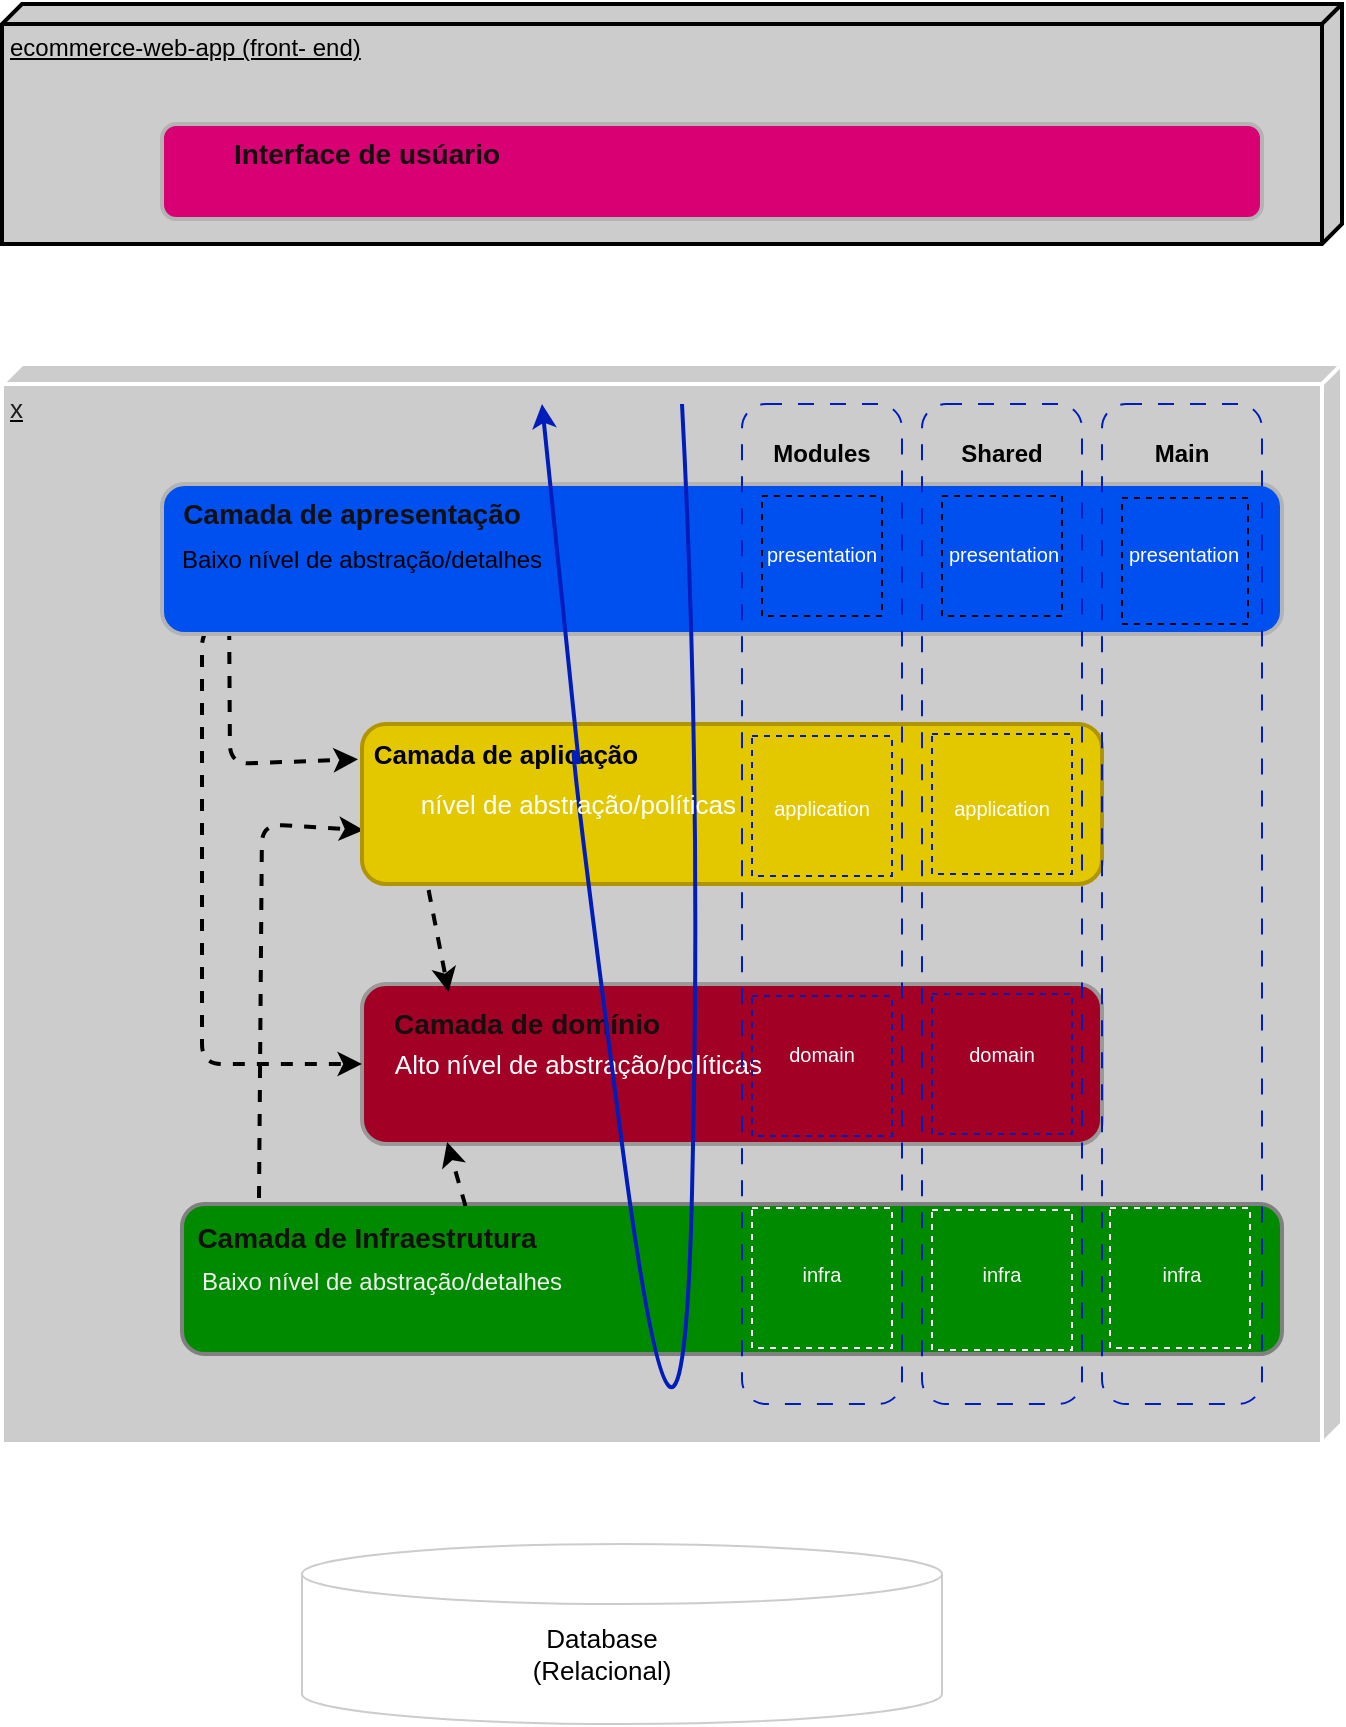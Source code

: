 <mxfile>
    <diagram id="I0e3CnHEker1yPUxd-W-" name="Arquitetura em Camadas">
        <mxGraphModel dx="1040" dy="792" grid="1" gridSize="10" guides="0" tooltips="1" connect="0" arrows="0" fold="1" page="1" pageScale="1" pageWidth="850" pageHeight="1100" math="0" shadow="0">
            <root>
                <mxCell id="0"/>
                <mxCell id="1" parent="0"/>
                <mxCell id="2" value="&lt;font style=&quot;font-size: 13px;&quot; color=&quot;#1d1b1b&quot;&gt;x&lt;/font&gt;" style="verticalAlign=top;align=left;spacingTop=8;spacingLeft=2;spacingRight=12;shape=cube;size=10;direction=south;fontStyle=4;html=1;strokeWidth=2;fillColor=#CCCCCC;strokeColor=#FFFFFF;rounded=1;" parent="1" vertex="1">
                    <mxGeometry x="100" y="220" width="670" height="540" as="geometry"/>
                </mxCell>
                <mxCell id="3" value="&lt;font color=&quot;#000000&quot;&gt;ecommerce-web-app (front- end)&lt;/font&gt;" style="verticalAlign=top;align=left;spacingTop=8;spacingLeft=2;spacingRight=12;shape=cube;size=10;direction=south;fontStyle=4;html=1;strokeWidth=2;fillColor=#CCCCCC;rounded=1;" parent="1" vertex="1">
                    <mxGeometry x="100" y="40" width="670" height="120" as="geometry"/>
                </mxCell>
                <mxCell id="9" value="" style="rounded=1;whiteSpace=wrap;html=1;strokeWidth=2;fillColor=#a20025;fontColor=#ffffff;strokeColor=#999999;points=[[0,0,0,0,0],[0,0.25,0,0,0],[0,0.5,0,0,0],[0,0.75,0,0,0],[0,1,0,0,0],[0.07,0,0,0,0],[0.25,1,0,0,0],[0.5,0,0,0,0],[0.5,1,0,0,0],[0.75,0,0,0,0],[0.75,1,0,0,0],[1,0,0,0,0],[1,0.25,0,0,0],[1,0.5,0,0,0],[1,0.75,0,0,0],[1,1,0,0,0]];" parent="1" vertex="1">
                    <mxGeometry x="280" y="530" width="370" height="80" as="geometry"/>
                </mxCell>
                <mxCell id="10" value="&lt;font color=&quot;#141010&quot; style=&quot;font-size: 14px;&quot;&gt;&lt;b&gt;Camada de domínio&lt;/b&gt;&lt;/font&gt;" style="text;html=1;align=center;verticalAlign=middle;whiteSpace=wrap;rounded=1;strokeWidth=6;perimeterSpacing=1;" parent="1" vertex="1">
                    <mxGeometry x="285" y="535" width="155" height="30" as="geometry"/>
                </mxCell>
                <mxCell id="55" style="edgeStyle=none;html=1;exitX=0.06;exitY=0.96;exitDx=0;exitDy=0;exitPerimeter=0;dashed=1;strokeWidth=2;strokeColor=#000000;" parent="1" source="12" target="52" edge="1">
                    <mxGeometry relative="1" as="geometry">
                        <Array as="points">
                            <mxPoint x="214" y="420"/>
                        </Array>
                    </mxGeometry>
                </mxCell>
                <mxCell id="56" style="edgeStyle=none;html=1;exitX=0.06;exitY=0.96;exitDx=0;exitDy=0;exitPerimeter=0;dashed=1;strokeColor=#000000;strokeWidth=2;" parent="1" source="12" target="9" edge="1">
                    <mxGeometry relative="1" as="geometry">
                        <Array as="points">
                            <mxPoint x="200" y="352"/>
                            <mxPoint x="200" y="570"/>
                        </Array>
                    </mxGeometry>
                </mxCell>
                <mxCell id="12" value="" style="rounded=1;whiteSpace=wrap;html=1;strokeWidth=2;fillColor=#0050ef;fontColor=#ffffff;strokeColor=#B3B3B3;points=[[0,0,0,0,0],[0,0.25,0,0,0],[0,0.51,0,0,0],[0,0.75,0,0,0],[0,1,0,0,0],[0.06,0.96,0,0,0],[0.25,0,0,0,0],[0.5,0,0,0,0],[0.5,1,0,0,0],[0.75,0,0,0,0],[0.75,1,0,0,0],[1,0,0,0,0],[1,0.25,0,0,0],[1,0.51,0,0,0],[1,0.75,0,0,0],[1,1,0,0,0]];" parent="1" vertex="1">
                    <mxGeometry x="180" y="280" width="560" height="75" as="geometry"/>
                </mxCell>
                <mxCell id="13" value="&lt;font color=&quot;#141010&quot; style=&quot;font-size: 14px;&quot;&gt;&lt;b&gt;Camada de apresentação&lt;/b&gt;&lt;/font&gt;" style="text;html=1;align=center;verticalAlign=middle;whiteSpace=wrap;rounded=1;strokeWidth=6;perimeterSpacing=1;" parent="1" vertex="1">
                    <mxGeometry x="180" y="280" width="190" height="30" as="geometry"/>
                </mxCell>
                <mxCell id="61" style="edgeStyle=none;html=1;exitX=0.07;exitY=0;exitDx=0;exitDy=-3;exitPerimeter=0;entryX=0.002;entryY=0.663;entryDx=0;entryDy=0;entryPerimeter=0;dashed=1;strokeColor=#000000;strokeWidth=2;" parent="1" source="15" target="51" edge="1">
                    <mxGeometry relative="1" as="geometry">
                        <Array as="points">
                            <mxPoint x="230" y="450"/>
                        </Array>
                    </mxGeometry>
                </mxCell>
                <mxCell id="15" value="" style="rounded=1;whiteSpace=wrap;html=1;strokeWidth=2;fillColor=#008a00;fontColor=#ffffff;strokeColor=#808080;points=[[0,0,0,0,0],[0,0.25,0,0,0],[0,0.51,0,0,0],[0,0.75,0,0,0],[0,1,0,0,0],[0.07,0,0,0,-3],[0.16,0,0,0,-6],[0.25,1,0,0,0],[0.5,1,0,0,0],[0.75,0,0,0,0],[0.75,1,0,0,0],[1,0,0,0,0],[1,0.25,0,0,0],[1,0.51,0,0,0],[1,0.75,0,0,0],[1,1,0,0,0]];" parent="1" vertex="1">
                    <mxGeometry x="190" y="640" width="550" height="75" as="geometry"/>
                </mxCell>
                <mxCell id="62" style="edgeStyle=none;html=1;exitX=0.75;exitY=0;exitDx=0;exitDy=0;entryX=0.115;entryY=0.988;entryDx=0;entryDy=0;entryPerimeter=0;dashed=1;strokeColor=#000000;strokeWidth=2;" parent="1" source="17" target="9" edge="1">
                    <mxGeometry relative="1" as="geometry"/>
                </mxCell>
                <mxCell id="17" value="&lt;font color=&quot;#141010&quot; style=&quot;font-size: 14px;&quot;&gt;&lt;b&gt;Camada de Infraestrutura&lt;/b&gt;&lt;/font&gt;" style="text;html=1;align=center;verticalAlign=middle;whiteSpace=wrap;rounded=1;strokeWidth=6;perimeterSpacing=1;" parent="1" vertex="1">
                    <mxGeometry x="185" y="642" width="195" height="30" as="geometry"/>
                </mxCell>
                <mxCell id="20" value="" style="rounded=1;whiteSpace=wrap;html=1;strokeWidth=2;fillColor=#d80073;fontColor=#ffffff;strokeColor=#B3B3B3;" parent="1" vertex="1">
                    <mxGeometry x="180" y="100" width="550" height="47.5" as="geometry"/>
                </mxCell>
                <mxCell id="21" value="&lt;font color=&quot;#141010&quot; style=&quot;font-size: 14px;&quot;&gt;&lt;b&gt;Interface de usúario&lt;/b&gt;&lt;/font&gt;" style="text;html=1;align=center;verticalAlign=middle;whiteSpace=wrap;rounded=1;strokeWidth=6;perimeterSpacing=1;" parent="1" vertex="1">
                    <mxGeometry x="175" y="100" width="215" height="30" as="geometry"/>
                </mxCell>
                <mxCell id="43" value="" style="shape=cylinder3;whiteSpace=wrap;html=1;boundedLbl=1;backgroundOutline=1;size=15;strokeColor=#CCCCCC;fontSize=13;fontColor=#FFFFFF;fillColor=#FFFFFF;rounded=1;" parent="1" vertex="1">
                    <mxGeometry x="250" y="810" width="320" height="90" as="geometry"/>
                </mxCell>
                <mxCell id="45" value="&lt;font color=&quot;#000000&quot;&gt;Database (Relacional)&lt;/font&gt;" style="text;html=1;strokeColor=none;fillColor=none;align=center;verticalAlign=middle;whiteSpace=wrap;rounded=1;fontSize=13;fontColor=#FFFFFF;arcSize=26;" parent="1" vertex="1">
                    <mxGeometry x="370" y="850" width="60" height="30" as="geometry"/>
                </mxCell>
                <mxCell id="60" style="edgeStyle=none;html=1;exitX=0.09;exitY=1;exitDx=0;exitDy=3;exitPerimeter=0;entryX=0.25;entryY=0;entryDx=0;entryDy=0;dashed=1;strokeColor=#000000;strokeWidth=2;" parent="1" source="51" target="10" edge="1">
                    <mxGeometry relative="1" as="geometry"/>
                </mxCell>
                <mxCell id="51" value="" style="rounded=1;whiteSpace=wrap;html=1;strokeWidth=2;fillColor=#e3c800;fontColor=#000000;strokeColor=#B09500;points=[[0,0,0,0,0],[0,0.25,0,0,0],[0,0.5,0,0,0],[0,0.75,0,0,0],[0,1,0,0,0],[0.09,1,0,0,3],[0.25,0,0,0,0],[0.5,0,0,0,0],[0.5,1,0,0,0],[0.75,0,0,0,0],[0.75,1,0,0,0],[1,0,0,0,0],[1,0.25,0,0,0],[1,0.5,0,0,0],[1,0.75,0,0,0],[1,1,0,0,0]];" parent="1" vertex="1">
                    <mxGeometry x="280" y="400" width="370" height="80" as="geometry"/>
                </mxCell>
                <mxCell id="52" value="&lt;b&gt;Camada de aplicação&lt;/b&gt;" style="text;html=1;strokeColor=none;fillColor=none;align=center;verticalAlign=middle;whiteSpace=wrap;rounded=1;fontSize=13;fontColor=#000000;" parent="1" vertex="1">
                    <mxGeometry x="278" y="400" width="147.5" height="30" as="geometry"/>
                </mxCell>
                <mxCell id="53" value="&lt;font color=&quot;#ffffff&quot;&gt;Alto nível de abstração/políticas&amp;nbsp;&lt;/font&gt;" style="text;html=1;strokeColor=none;fillColor=none;align=center;verticalAlign=middle;whiteSpace=wrap;rounded=1;fontSize=13;fontColor=#000000;" parent="1" vertex="1">
                    <mxGeometry x="290" y="555" width="200" height="30" as="geometry"/>
                </mxCell>
                <mxCell id="54" value="&lt;span style=&quot;color: rgb(240, 240, 240); font-size: 12px;&quot;&gt;Baixo nível de abstração/detalhes&lt;/span&gt;" style="text;html=1;strokeColor=none;fillColor=none;align=center;verticalAlign=middle;whiteSpace=wrap;rounded=1;fontSize=13;fontColor=#000000;" parent="1" vertex="1">
                    <mxGeometry x="190" y="662.5" width="200" height="30" as="geometry"/>
                </mxCell>
                <mxCell id="63" value="" style="curved=1;endArrow=classic;html=1;strokeColor=#001DBC;strokeWidth=2;fillColor=#0050ef;startArrow=none;" parent="1" edge="1">
                    <mxGeometry width="50" height="50" relative="1" as="geometry">
                        <mxPoint x="388.462" y="420" as="sourcePoint"/>
                        <mxPoint x="370" y="240" as="targetPoint"/>
                        <Array as="points"/>
                    </mxGeometry>
                </mxCell>
                <mxCell id="64" value="Baixo nível de abstração/detalhes" style="text;html=1;strokeColor=none;fillColor=none;align=center;verticalAlign=middle;whiteSpace=wrap;rounded=1;" parent="1" vertex="1">
                    <mxGeometry x="175" y="302.5" width="210" height="30" as="geometry"/>
                </mxCell>
                <mxCell id="68" value="" style="curved=1;endArrow=none;html=1;strokeColor=#001DBC;strokeWidth=2;fillColor=#0050ef;" parent="1" edge="1">
                    <mxGeometry width="50" height="50" relative="1" as="geometry">
                        <mxPoint x="440" y="240" as="sourcePoint"/>
                        <mxPoint x="387.273" y="420" as="targetPoint"/>
                        <Array as="points">
                            <mxPoint x="450" y="430"/>
                            <mxPoint x="440" y="840"/>
                            <mxPoint x="380" y="380"/>
                        </Array>
                    </mxGeometry>
                </mxCell>
                <mxCell id="69" value="&lt;font color=&quot;#ffffff&quot;&gt;nível de abstração/políticas&amp;nbsp;&lt;/font&gt;" style="text;html=1;strokeColor=none;fillColor=none;align=center;verticalAlign=middle;whiteSpace=wrap;rounded=1;fontSize=13;fontColor=#000000;" parent="1" vertex="1">
                    <mxGeometry x="290" y="425" width="200" height="30" as="geometry"/>
                </mxCell>
                <mxCell id="Lp0jMzSGGM_V06mwGyb9-71" value="" style="rounded=1;whiteSpace=wrap;html=1;sketch=1;hachureGap=4;jiggle=2;curveFitting=1;fontFamily=Architects Daughter;fontSource=https%3A%2F%2Ffonts.googleapis.com%2Fcss%3Ffamily%3DArchitects%2BDaughter;fontSize=20;fillColor=none;strokeColor=none;" parent="1" vertex="1">
                    <mxGeometry x="470" y="245" width="120" height="490" as="geometry"/>
                </mxCell>
                <mxCell id="Lp0jMzSGGM_V06mwGyb9-72" value="" style="rounded=1;whiteSpace=wrap;html=1;sketch=1;hachureGap=4;jiggle=2;curveFitting=1;fontFamily=Architects Daughter;fontSource=https%3A%2F%2Ffonts.googleapis.com%2Fcss%3Ffamily%3DArchitects%2BDaughter;fontSize=20;fillColor=none;strokeColor=none;" parent="1" vertex="1">
                    <mxGeometry x="470" y="240" width="120" height="490" as="geometry"/>
                </mxCell>
                <mxCell id="Lp0jMzSGGM_V06mwGyb9-73" value="" style="rounded=0;whiteSpace=wrap;html=1;sketch=1;hachureGap=4;jiggle=2;curveFitting=1;fontFamily=Architects Daughter;fontSource=https%3A%2F%2Ffonts.googleapis.com%2Fcss%3Ffamily%3DArchitects%2BDaughter;fontSize=20;fillColor=none;strokeColor=none;fontColor=#ffffff;" parent="1" vertex="1">
                    <mxGeometry x="470" y="240" width="120" height="490" as="geometry"/>
                </mxCell>
                <mxCell id="Lp0jMzSGGM_V06mwGyb9-74" value="" style="rounded=1;whiteSpace=wrap;html=1;fillColor=none;fontColor=#ffffff;strokeColor=#001DBC;dashed=1;dashPattern=8 8;" parent="1" vertex="1">
                    <mxGeometry x="470" y="240" width="80" height="500" as="geometry"/>
                </mxCell>
                <mxCell id="Lp0jMzSGGM_V06mwGyb9-75" value="" style="rounded=1;whiteSpace=wrap;html=1;fillColor=none;fontColor=#ffffff;strokeColor=#001DBC;dashed=1;dashPattern=8 8;" parent="1" vertex="1">
                    <mxGeometry x="560" y="240" width="80" height="500" as="geometry"/>
                </mxCell>
                <mxCell id="70" value="" style="rounded=1;whiteSpace=wrap;html=1;fillColor=none;fontColor=#ffffff;strokeColor=#001DBC;dashed=1;dashPattern=8 8;" parent="1" vertex="1">
                    <mxGeometry x="650" y="240" width="80" height="500" as="geometry"/>
                </mxCell>
                <mxCell id="77" value="&lt;font color=&quot;#000000&quot;&gt;&lt;b&gt;Modules&lt;/b&gt;&lt;/font&gt;" style="text;html=1;strokeColor=none;fillColor=none;align=center;verticalAlign=middle;whiteSpace=wrap;rounded=0;labelBackgroundColor=none;fontColor=#956a6a;" parent="1" vertex="1">
                    <mxGeometry x="480" y="250" width="60" height="30" as="geometry"/>
                </mxCell>
                <mxCell id="78" value="&lt;b&gt;Shared&lt;/b&gt;" style="text;html=1;strokeColor=none;fillColor=none;align=center;verticalAlign=middle;whiteSpace=wrap;rounded=0;labelBackgroundColor=none;fontColor=#000000;" parent="1" vertex="1">
                    <mxGeometry x="570" y="250" width="60" height="30" as="geometry"/>
                </mxCell>
                <mxCell id="79" value="&lt;b&gt;Main&lt;/b&gt;" style="text;html=1;strokeColor=none;fillColor=none;align=center;verticalAlign=middle;whiteSpace=wrap;rounded=0;labelBackgroundColor=none;fontColor=#000000;" parent="1" vertex="1">
                    <mxGeometry x="660" y="250" width="60" height="30" as="geometry"/>
                </mxCell>
                <mxCell id="80" value="" style="whiteSpace=wrap;html=1;aspect=fixed;labelBackgroundColor=none;fontColor=#000000;fillColor=none;dashed=1;" parent="1" vertex="1">
                    <mxGeometry x="480" y="286" width="60" height="60" as="geometry"/>
                </mxCell>
                <mxCell id="81" value="" style="whiteSpace=wrap;html=1;aspect=fixed;labelBackgroundColor=none;fontColor=#000000;fillColor=none;dashed=1;" parent="1" vertex="1">
                    <mxGeometry x="570" y="286" width="60" height="60" as="geometry"/>
                </mxCell>
                <mxCell id="82" value="" style="whiteSpace=wrap;html=1;aspect=fixed;labelBackgroundColor=none;fontColor=#000000;dashed=1;strokeColor=default;fillColor=none;glass=0;shadow=0;strokeWidth=1;" parent="1" vertex="1">
                    <mxGeometry x="660" y="287" width="63" height="63" as="geometry"/>
                </mxCell>
                <mxCell id="83" value="&lt;p style=&quot;line-height: 70%;&quot;&gt;&lt;font style=&quot;font-size: 10px;&quot; color=&quot;#ffffff&quot;&gt;presentation&lt;/font&gt;&lt;/p&gt;" style="text;html=1;strokeColor=none;fillColor=none;align=center;verticalAlign=middle;whiteSpace=wrap;rounded=0;shadow=0;glass=0;dashed=1;labelBackgroundColor=none;sketch=0;fontColor=none;" parent="1" vertex="1">
                    <mxGeometry x="485" y="300" width="50" height="30" as="geometry"/>
                </mxCell>
                <mxCell id="84" value="&lt;p style=&quot;line-height: 70%;&quot;&gt;&lt;font style=&quot;font-size: 10px;&quot; color=&quot;#ffffff&quot;&gt;presentation&lt;/font&gt;&lt;/p&gt;" style="text;html=1;strokeColor=none;fillColor=none;align=center;verticalAlign=middle;whiteSpace=wrap;rounded=0;shadow=0;glass=0;dashed=1;labelBackgroundColor=none;sketch=0;fontColor=none;" parent="1" vertex="1">
                    <mxGeometry x="576" y="300" width="50" height="30" as="geometry"/>
                </mxCell>
                <mxCell id="85" value="&lt;p style=&quot;line-height: 70%;&quot;&gt;&lt;font style=&quot;font-size: 10px;&quot; color=&quot;#ffffff&quot;&gt;presentation&lt;/font&gt;&lt;/p&gt;" style="text;html=1;strokeColor=none;fillColor=none;align=center;verticalAlign=middle;whiteSpace=wrap;rounded=0;shadow=0;glass=0;dashed=1;labelBackgroundColor=none;sketch=0;fontColor=none;" parent="1" vertex="1">
                    <mxGeometry x="666" y="300" width="50" height="30" as="geometry"/>
                </mxCell>
                <mxCell id="86" value="" style="whiteSpace=wrap;html=1;aspect=fixed;rounded=0;shadow=0;glass=0;dashed=1;labelBackgroundColor=none;sketch=0;strokeColor=#001DBC;strokeWidth=1;fontSize=10;fontColor=#ffffff;fillColor=none;" parent="1" vertex="1">
                    <mxGeometry x="475" y="406" width="70" height="70" as="geometry"/>
                </mxCell>
                <mxCell id="87" value="" style="whiteSpace=wrap;html=1;aspect=fixed;rounded=0;shadow=0;glass=0;dashed=1;labelBackgroundColor=none;sketch=0;strokeColor=#001DBC;strokeWidth=1;fontSize=10;fontColor=#ffffff;fillColor=none;" parent="1" vertex="1">
                    <mxGeometry x="565" y="405" width="70" height="70" as="geometry"/>
                </mxCell>
                <mxCell id="89" value="" style="whiteSpace=wrap;html=1;aspect=fixed;rounded=0;shadow=0;glass=0;dashed=1;labelBackgroundColor=none;sketch=0;strokeColor=#001DBC;strokeWidth=1;fontSize=10;fontColor=#ffffff;fillColor=none;" parent="1" vertex="1">
                    <mxGeometry x="475" y="536" width="70" height="70" as="geometry"/>
                </mxCell>
                <mxCell id="90" value="" style="whiteSpace=wrap;html=1;aspect=fixed;rounded=0;shadow=0;glass=0;dashed=1;labelBackgroundColor=none;sketch=0;strokeColor=#001DBC;strokeWidth=1;fontSize=10;fontColor=#ffffff;fillColor=none;" parent="1" vertex="1">
                    <mxGeometry x="565" y="535" width="70" height="70" as="geometry"/>
                </mxCell>
                <mxCell id="91" value="domain" style="text;html=1;strokeColor=none;fillColor=none;align=center;verticalAlign=middle;whiteSpace=wrap;rounded=0;shadow=0;glass=0;dashed=1;labelBackgroundColor=none;sketch=0;strokeWidth=1;fontSize=10;fontColor=#FFFFFF;" parent="1" vertex="1">
                    <mxGeometry x="480" y="550" width="60" height="30" as="geometry"/>
                </mxCell>
                <mxCell id="92" value="domain" style="text;html=1;strokeColor=none;fillColor=none;align=center;verticalAlign=middle;whiteSpace=wrap;rounded=0;shadow=0;glass=0;dashed=1;labelBackgroundColor=none;sketch=0;strokeWidth=1;fontSize=10;fontColor=#FFFFFF;" parent="1" vertex="1">
                    <mxGeometry x="570" y="550" width="60" height="30" as="geometry"/>
                </mxCell>
                <mxCell id="93" value="application" style="text;html=1;strokeColor=none;fillColor=none;align=center;verticalAlign=middle;whiteSpace=wrap;rounded=0;shadow=0;glass=0;dashed=1;labelBackgroundColor=none;sketch=0;strokeWidth=1;fontSize=10;fontColor=#FFFFFF;" parent="1" vertex="1">
                    <mxGeometry x="480" y="427" width="60" height="30" as="geometry"/>
                </mxCell>
                <mxCell id="94" value="application" style="text;html=1;strokeColor=none;fillColor=none;align=center;verticalAlign=middle;whiteSpace=wrap;rounded=0;shadow=0;glass=0;dashed=1;labelBackgroundColor=none;sketch=0;strokeWidth=1;fontSize=10;fontColor=#FFFFFF;" parent="1" vertex="1">
                    <mxGeometry x="570" y="427" width="60" height="30" as="geometry"/>
                </mxCell>
                <mxCell id="95" value="" style="whiteSpace=wrap;html=1;aspect=fixed;rounded=0;shadow=0;glass=0;dashed=1;labelBackgroundColor=none;sketch=0;strokeColor=#FFFFFF;strokeWidth=1;fontSize=10;fontColor=#ffffff;fillColor=none;" parent="1" vertex="1">
                    <mxGeometry x="475" y="642" width="70" height="70" as="geometry"/>
                </mxCell>
                <mxCell id="96" value="" style="whiteSpace=wrap;html=1;aspect=fixed;rounded=0;shadow=0;glass=0;dashed=1;labelBackgroundColor=none;sketch=0;strokeColor=#FFFFFF;strokeWidth=1;fontSize=10;fontColor=#ffffff;fillColor=none;" parent="1" vertex="1">
                    <mxGeometry x="565" y="643" width="70" height="70" as="geometry"/>
                </mxCell>
                <mxCell id="97" value="" style="whiteSpace=wrap;html=1;aspect=fixed;rounded=0;shadow=0;glass=0;dashed=1;labelBackgroundColor=none;sketch=0;strokeColor=#FFFFFF;strokeWidth=1;fontSize=10;fontColor=#ffffff;fillColor=none;" parent="1" vertex="1">
                    <mxGeometry x="654" y="642" width="70" height="70" as="geometry"/>
                </mxCell>
                <mxCell id="98" value="infra" style="text;html=1;strokeColor=none;fillColor=none;align=center;verticalAlign=middle;whiteSpace=wrap;rounded=0;shadow=0;glass=0;dashed=1;labelBackgroundColor=none;sketch=0;strokeWidth=1;fontSize=10;fontColor=#FFFFFF;" parent="1" vertex="1">
                    <mxGeometry x="480" y="660" width="60" height="30" as="geometry"/>
                </mxCell>
                <mxCell id="99" value="infra" style="text;html=1;strokeColor=none;fillColor=none;align=center;verticalAlign=middle;whiteSpace=wrap;rounded=0;shadow=0;glass=0;dashed=1;labelBackgroundColor=none;sketch=0;strokeWidth=1;fontSize=10;fontColor=#FFFFFF;" parent="1" vertex="1">
                    <mxGeometry x="570" y="660" width="60" height="30" as="geometry"/>
                </mxCell>
                <mxCell id="101" value="infra" style="text;html=1;strokeColor=none;fillColor=none;align=center;verticalAlign=middle;whiteSpace=wrap;rounded=0;shadow=0;glass=0;dashed=1;labelBackgroundColor=none;sketch=0;strokeWidth=1;fontSize=10;fontColor=#FFFFFF;" parent="1" vertex="1">
                    <mxGeometry x="660" y="660" width="60" height="30" as="geometry"/>
                </mxCell>
            </root>
        </mxGraphModel>
    </diagram>
    <diagram name=" Arquitetura Hexagonal" id="VRx3ax_9oq_TJoyLsv_U">
        <mxGraphModel dx="1040" dy="792" grid="1" gridSize="10" guides="1" tooltips="1" connect="1" arrows="1" fold="1" page="1" pageScale="1" pageWidth="850" pageHeight="1100" math="0" shadow="0">
            <root>
                <mxCell id="8M45UyS3Eb0G1ASfp3wk-0"/>
                <mxCell id="8M45UyS3Eb0G1ASfp3wk-1" parent="8M45UyS3Eb0G1ASfp3wk-0"/>
                <mxCell id="8M45UyS3Eb0G1ASfp3wk-2" value="&lt;font style=&quot;font-size: 13px;&quot; color=&quot;#1d1b1b&quot;&gt;ecommerce-node-api (back -end)&lt;/font&gt;" style="verticalAlign=top;align=left;spacingTop=8;spacingLeft=2;spacingRight=12;shape=cube;size=10;direction=south;fontStyle=4;html=1;strokeWidth=2;fillColor=#CCCCCC;strokeColor=#FFFFFF;rounded=0;" parent="8M45UyS3Eb0G1ASfp3wk-1" vertex="1">
                    <mxGeometry x="70" y="190" width="780" height="650" as="geometry"/>
                </mxCell>
                <mxCell id="8M45UyS3Eb0G1ASfp3wk-3" value="&lt;font color=&quot;#000000&quot;&gt;ecommerce-web-app (front- end)&lt;/font&gt;" style="verticalAlign=top;align=left;spacingTop=8;spacingLeft=2;spacingRight=12;shape=cube;size=10;direction=south;fontStyle=4;html=1;strokeWidth=2;fillColor=#CCCCCC;rounded=0;" parent="8M45UyS3Eb0G1ASfp3wk-1" vertex="1">
                    <mxGeometry x="60" y="20" width="810" height="140" as="geometry"/>
                </mxCell>
                <mxCell id="8M45UyS3Eb0G1ASfp3wk-16" value="" style="shape=cylinder3;whiteSpace=wrap;html=1;boundedLbl=1;backgroundOutline=1;size=15;strokeColor=#CCCCCC;fontSize=13;fontColor=#FFFFFF;fillColor=#FFFFFF;rounded=0;" parent="8M45UyS3Eb0G1ASfp3wk-1" vertex="1">
                    <mxGeometry x="283.75" y="890" width="320" height="90" as="geometry"/>
                </mxCell>
                <mxCell id="8M45UyS3Eb0G1ASfp3wk-17" value="&lt;font color=&quot;#000000&quot;&gt;Database (Relacional)&lt;/font&gt;" style="text;html=1;strokeColor=none;fillColor=none;align=center;verticalAlign=middle;whiteSpace=wrap;rounded=0;fontSize=13;fontColor=#FFFFFF;" parent="8M45UyS3Eb0G1ASfp3wk-1" vertex="1">
                    <mxGeometry x="420" y="930" width="60" height="30" as="geometry"/>
                </mxCell>
                <mxCell id="iTr-L3_4mr9_4ZwECuBi-3" value="" style="shape=hexagon;perimeter=hexagonPerimeter2;whiteSpace=wrap;html=1;fixedSize=1;rounded=1;hachureGap=4;strokeColor=#001DBC;strokeWidth=2;fontFamily=Architects Daughter;fontSource=https%3A%2F%2Ffonts.googleapis.com%2Fcss%3Ffamily%3DArchitects%2BDaughter;fontSize=20;fillColor=#0050ef;size=110;shadow=1;fontColor=#ffffff;gradientColor=#008A00;" parent="8M45UyS3Eb0G1ASfp3wk-1" vertex="1">
                    <mxGeometry x="110" y="259" width="680" height="461" as="geometry"/>
                </mxCell>
                <mxCell id="Y5ZP2UtS8_teeKKOSprc-33" style="edgeStyle=none;rounded=1;sketch=0;hachureGap=4;jiggle=2;curveFitting=1;html=1;shadow=0;strokeColor=#000000;strokeWidth=1;fontFamily=Architects Daughter;fontSource=https%3A%2F%2Ffonts.googleapis.com%2Fcss%3Ffamily%3DArchitects%2BDaughter;fontSize=16;fontColor=#000000;startArrow=none;startFill=0;endArrow=none;endFill=0;endSize=7;" parent="8M45UyS3Eb0G1ASfp3wk-1" source="iTr-L3_4mr9_4ZwECuBi-2" target="iTr-L3_4mr9_4ZwECuBi-3" edge="1">
                    <mxGeometry relative="1" as="geometry"/>
                </mxCell>
                <mxCell id="iTr-L3_4mr9_4ZwECuBi-2" value="" style="shape=hexagon;perimeter=hexagonPerimeter2;whiteSpace=wrap;html=1;fixedSize=1;rounded=1;hachureGap=4;strokeColor=#000000;strokeWidth=2;fontFamily=Architects Daughter;fontSource=https%3A%2F%2Ffonts.googleapis.com%2Fcss%3Ffamily%3DArchitects%2BDaughter;fontSize=20;fillColor=#e3c800;size=80;fontColor=#000000;dashed=1;" parent="8M45UyS3Eb0G1ASfp3wk-1" vertex="1">
                    <mxGeometry x="188.75" y="320" width="530" height="330" as="geometry"/>
                </mxCell>
                <mxCell id="iTr-L3_4mr9_4ZwECuBi-0" value="" style="shape=hexagon;perimeter=hexagonPerimeter2;whiteSpace=wrap;html=1;fixedSize=1;rounded=1;hachureGap=4;fontFamily=Architects Daughter;fontSource=https%3A%2F%2Ffonts.googleapis.com%2Fcss%3Ffamily%3DArchitects%2BDaughter;fontSize=20;size=70;fillColor=#a20025;fontColor=#ffffff;strokeColor=#000000;strokeWidth=2;gradientColor=none;" parent="8M45UyS3Eb0G1ASfp3wk-1" vertex="1">
                    <mxGeometry x="285" y="398.13" width="350" height="191.87" as="geometry"/>
                </mxCell>
                <mxCell id="8M45UyS3Eb0G1ASfp3wk-5" value="&lt;font color=&quot;#141010&quot; style=&quot;font-size: 14px;&quot;&gt;&lt;b&gt;Camada de domínio&lt;/b&gt;&lt;/font&gt;" style="text;html=1;align=center;verticalAlign=middle;whiteSpace=wrap;rounded=0;strokeWidth=6;perimeterSpacing=1;" parent="8M45UyS3Eb0G1ASfp3wk-1" vertex="1">
                    <mxGeometry x="370" y="456.13" width="155" height="30" as="geometry"/>
                </mxCell>
                <mxCell id="8M45UyS3Eb0G1ASfp3wk-22" value="Alto nível de abstração/políticas&amp;nbsp;" style="text;html=1;strokeColor=none;fillColor=none;align=center;verticalAlign=middle;whiteSpace=wrap;rounded=0;fontSize=13;fontColor=#000000;" parent="8M45UyS3Eb0G1ASfp3wk-1" vertex="1">
                    <mxGeometry x="353.75" y="486.13" width="200" height="30" as="geometry"/>
                </mxCell>
                <mxCell id="8M45UyS3Eb0G1ASfp3wk-21" value="&lt;b&gt;Camada de aplicação&lt;/b&gt;" style="text;html=1;strokeColor=none;fillColor=none;align=center;verticalAlign=middle;whiteSpace=wrap;rounded=0;fontSize=13;fontColor=#000000;" parent="8M45UyS3Eb0G1ASfp3wk-1" vertex="1">
                    <mxGeometry x="270" y="320" width="147.5" height="30" as="geometry"/>
                </mxCell>
                <mxCell id="8M45UyS3Eb0G1ASfp3wk-27" value="Nível médio de abstração/Orquestração" style="text;html=1;strokeColor=none;fillColor=none;align=center;verticalAlign=middle;whiteSpace=wrap;rounded=0;fontSize=13;fontColor=#000000;" parent="8M45UyS3Eb0G1ASfp3wk-1" vertex="1">
                    <mxGeometry x="243.75" y="350" width="200" height="30" as="geometry"/>
                </mxCell>
                <mxCell id="8M45UyS3Eb0G1ASfp3wk-23" value="&lt;span style=&quot;font-size: 12px;&quot;&gt;Baixo nível de abstração/detalhes&lt;/span&gt;" style="text;html=1;strokeColor=none;fillColor=none;align=center;verticalAlign=middle;whiteSpace=wrap;rounded=0;fontSize=13;fontColor=#000000;" parent="8M45UyS3Eb0G1ASfp3wk-1" vertex="1">
                    <mxGeometry x="237.5" y="680" width="200" height="30" as="geometry"/>
                </mxCell>
                <mxCell id="8M45UyS3Eb0G1ASfp3wk-13" value="&lt;font color=&quot;#141010&quot; style=&quot;font-size: 14px;&quot;&gt;&lt;b&gt;Camada de Infraestrutura&lt;/b&gt;&lt;/font&gt;" style="text;html=1;align=center;verticalAlign=middle;whiteSpace=wrap;rounded=0;strokeWidth=6;perimeterSpacing=1;" parent="8M45UyS3Eb0G1ASfp3wk-1" vertex="1">
                    <mxGeometry x="240" y="660" width="195" height="30" as="geometry"/>
                </mxCell>
                <mxCell id="8M45UyS3Eb0G1ASfp3wk-9" value="&lt;font color=&quot;#141010&quot; style=&quot;font-size: 14px;&quot;&gt;&lt;b&gt;Camada de apresentação&lt;/b&gt;&lt;/font&gt;" style="text;html=1;align=center;verticalAlign=middle;whiteSpace=wrap;rounded=0;strokeWidth=6;perimeterSpacing=1;" parent="8M45UyS3Eb0G1ASfp3wk-1" vertex="1">
                    <mxGeometry x="227.5" y="259" width="190" height="30" as="geometry"/>
                </mxCell>
                <mxCell id="8M45UyS3Eb0G1ASfp3wk-25" value="&lt;font color=&quot;#000000&quot;&gt;Baixo nível de abstração/detalhes&lt;/font&gt;" style="text;html=1;strokeColor=none;fillColor=none;align=center;verticalAlign=middle;whiteSpace=wrap;rounded=0;" parent="8M45UyS3Eb0G1ASfp3wk-1" vertex="1">
                    <mxGeometry x="227.5" y="280" width="210" height="30" as="geometry"/>
                </mxCell>
                <mxCell id="Y5ZP2UtS8_teeKKOSprc-28" value="" style="endArrow=none;html=1;rounded=1;shadow=0;sketch=0;hachureGap=4;jiggle=2;curveFitting=1;strokeWidth=1;fontFamily=Architects Daughter;fontSource=https%3A%2F%2Ffonts.googleapis.com%2Fcss%3Ffamily%3DArchitects%2BDaughter;fontSize=16;endSize=7;entryX=0;entryY=0.5;entryDx=0;entryDy=0;strokeColor=#000000;exitX=0;exitY=0.5;exitDx=0;exitDy=0;" parent="8M45UyS3Eb0G1ASfp3wk-1" source="iTr-L3_4mr9_4ZwECuBi-3" target="iTr-L3_4mr9_4ZwECuBi-2" edge="1">
                    <mxGeometry width="50" height="50" relative="1" as="geometry">
                        <mxPoint x="150" y="580" as="sourcePoint"/>
                        <mxPoint x="221" y="572" as="targetPoint"/>
                        <Array as="points"/>
                    </mxGeometry>
                </mxCell>
                <mxCell id="Y5ZP2UtS8_teeKKOSprc-31" value="" style="endArrow=none;html=1;rounded=1;shadow=0;sketch=0;hachureGap=4;jiggle=2;curveFitting=1;strokeWidth=1;fontFamily=Architects Daughter;fontSource=https%3A%2F%2Ffonts.googleapis.com%2Fcss%3Ffamily%3DArchitects%2BDaughter;fontSize=16;endSize=7;exitX=1;exitY=0.5;exitDx=0;exitDy=0;entryX=1;entryY=0.5;entryDx=0;entryDy=0;strokeColor=#000000;" parent="8M45UyS3Eb0G1ASfp3wk-1" source="iTr-L3_4mr9_4ZwECuBi-2" target="iTr-L3_4mr9_4ZwECuBi-3" edge="1">
                    <mxGeometry width="50" height="50" relative="1" as="geometry">
                        <mxPoint x="480" y="490" as="sourcePoint"/>
                        <mxPoint x="530" y="440" as="targetPoint"/>
                        <Array as="points"/>
                    </mxGeometry>
                </mxCell>
                <mxCell id="Y5ZP2UtS8_teeKKOSprc-34" value="&lt;p style=&quot;line-height: 50%;&quot;&gt;&lt;font style=&quot;font-size: 13px;&quot; face=&quot;Helvetica&quot;&gt;&lt;b&gt;&lt;u&gt;Casos de uso&lt;/u&gt;&lt;/b&gt;&lt;/font&gt;&lt;/p&gt;" style="text;html=1;strokeColor=none;fillColor=none;align=center;verticalAlign=middle;whiteSpace=wrap;rounded=0;glass=0;dashed=1;sketch=0;hachureGap=4;jiggle=2;curveFitting=1;fontFamily=Architects Daughter;fontSource=https%3A%2F%2Ffonts.googleapis.com%2Fcss%3Ffamily%3DArchitects%2BDaughter;fontSize=20;fontColor=#000000;opacity=40;" parent="8M45UyS3Eb0G1ASfp3wk-1" vertex="1">
                    <mxGeometry x="202.5" y="398.13" width="160" height="8" as="geometry"/>
                </mxCell>
                <mxCell id="Y5ZP2UtS8_teeKKOSprc-39" value="" style="endArrow=classic;html=1;rounded=1;shadow=0;sketch=0;hachureGap=4;jiggle=2;curveFitting=1;strokeColor=#000000;strokeWidth=1;fontFamily=Helvetica;fontSize=13;fontColor=#000000;endSize=7;exitX=0.625;exitY=0;exitDx=0;exitDy=0;dashed=1;" parent="8M45UyS3Eb0G1ASfp3wk-1" source="iTr-L3_4mr9_4ZwECuBi-2" edge="1">
                    <mxGeometry width="50" height="50" relative="1" as="geometry">
                        <mxPoint x="530" y="496.13" as="sourcePoint"/>
                        <mxPoint x="520" y="400" as="targetPoint"/>
                    </mxGeometry>
                </mxCell>
                <mxCell id="Y5ZP2UtS8_teeKKOSprc-41" value="" style="endArrow=classic;html=1;rounded=1;shadow=0;dashed=1;sketch=0;hachureGap=4;jiggle=2;curveFitting=1;strokeColor=#000000;strokeWidth=1;fontFamily=Helvetica;fontSize=13;fontColor=#000000;endSize=7;entryX=0.651;entryY=1.006;entryDx=0;entryDy=0;entryPerimeter=0;" parent="8M45UyS3Eb0G1ASfp3wk-1" edge="1">
                    <mxGeometry width="50" height="50" relative="1" as="geometry">
                        <mxPoint x="512" y="657.91" as="sourcePoint"/>
                        <mxPoint x="510.85" y="590.001" as="targetPoint"/>
                    </mxGeometry>
                </mxCell>
                <mxCell id="Y5ZP2UtS8_teeKKOSprc-43" value="" style="endArrow=classic;html=1;rounded=1;shadow=0;dashed=1;sketch=0;hachureGap=4;jiggle=2;curveFitting=1;strokeColor=#000000;strokeWidth=1;fontFamily=Helvetica;fontSize=13;fontColor=#000000;endSize=7;" parent="8M45UyS3Eb0G1ASfp3wk-1" edge="1">
                    <mxGeometry width="50" height="50" relative="1" as="geometry">
                        <mxPoint x="512" y="740" as="sourcePoint"/>
                        <mxPoint x="512" y="650" as="targetPoint"/>
                    </mxGeometry>
                </mxCell>
                <mxCell id="8M45UyS3Eb0G1ASfp3wk-26" value="" style="curved=1;endArrow=classic;html=1;strokeColor=#001DBC;strokeWidth=2;fillColor=#0050ef;rounded=0;endFill=1;startArrow=none;startFill=0;entryX=0.046;entryY=0.374;entryDx=0;entryDy=0;entryPerimeter=0;exitX=0.046;exitY=0.302;exitDx=0;exitDy=0;exitPerimeter=0;" parent="8M45UyS3Eb0G1ASfp3wk-1" source="8M45UyS3Eb0G1ASfp3wk-2" target="8M45UyS3Eb0G1ASfp3wk-2" edge="1">
                    <mxGeometry width="50" height="50" relative="1" as="geometry">
                        <mxPoint x="620" y="330" as="sourcePoint"/>
                        <mxPoint x="567.273" y="510" as="targetPoint"/>
                        <Array as="points">
                            <mxPoint x="630" y="520"/>
                            <mxPoint x="620" y="930"/>
                            <mxPoint x="560" y="470"/>
                        </Array>
                    </mxGeometry>
                </mxCell>
                <mxCell id="Y5ZP2UtS8_teeKKOSprc-49" value="" style="endArrow=none;startArrow=classic;html=1;rounded=1;shadow=0;dashed=1;sketch=0;hachureGap=4;jiggle=2;curveFitting=1;strokeColor=#000000;strokeWidth=1;fontFamily=Helvetica;fontSize=13;fontColor=#000000;endSize=7;exitX=0.611;exitY=-0.001;exitDx=0;exitDy=0;exitPerimeter=0;endFill=0;" parent="8M45UyS3Eb0G1ASfp3wk-1" edge="1">
                    <mxGeometry width="50" height="50" relative="1" as="geometry">
                        <mxPoint x="518.58" y="319.67" as="sourcePoint"/>
                        <mxPoint x="519" y="260" as="targetPoint"/>
                    </mxGeometry>
                </mxCell>
                <mxCell id="Bv81MkFV0poWvdaFQkqu-0" value="" style="rounded=1;whiteSpace=wrap;html=1;strokeWidth=2;fillColor=#a20025;fontColor=#ffffff;strokeColor=#999999;points=[[0,0,0,0,0],[0,0.25,0,0,0],[0,0.5,0,0,0],[0,0.75,0,0,0],[0,1,0,0,0],[0.07,0,0,0,0],[0.25,1,0,0,0],[0.5,0,0,0,0],[0.5,1,0,0,0],[0.75,0,0,0,0],[0.75,1,0,0,0],[1,0,0,0,0],[1,0.25,0,0,0],[1,0.5,0,0,0],[1,0.75,0,0,0],[1,1,0,0,0]];movable=0;resizable=0;rotatable=0;deletable=0;editable=0;connectable=0;" parent="8M45UyS3Eb0G1ASfp3wk-1" vertex="1">
                    <mxGeometry x="230" y="1040" width="460" height="80" as="geometry"/>
                </mxCell>
                <mxCell id="Yy9H-ABauuoZOL3jHwUT-1" style="edgeStyle=none;rounded=1;sketch=0;hachureGap=4;jiggle=2;curveFitting=1;html=1;shadow=0;dashed=1;strokeColor=#000000;strokeWidth=1;fontFamily=Helvetica;fontSize=13;fontColor=#000000;startArrow=none;startFill=0;endArrow=none;endFill=0;endSize=7;" parent="8M45UyS3Eb0G1ASfp3wk-1" source="Yy9H-ABauuoZOL3jHwUT-0" edge="1">
                    <mxGeometry relative="1" as="geometry">
                        <mxPoint x="160.0" y="1160" as="targetPoint"/>
                    </mxGeometry>
                </mxCell>
                <mxCell id="Yy9H-ABauuoZOL3jHwUT-0" value="" style="rounded=1;whiteSpace=wrap;html=1;strokeWidth=2;fillColor=#e3c800;fontColor=#000000;strokeColor=#B09500;points=[[0,0,0,0,0],[0,0.25,0,0,0],[0,0.5,0,0,0],[0,0.75,0,0,0],[0,1,0,0,0],[0.09,1,0,0,3],[0.25,0,0,0,0],[0.5,0,0,0,0],[0.5,1,0,0,0],[0.75,0,0,0,0],[0.75,1,0,0,0],[1,0,0,0,0],[1,0.25,0,0,0],[1,0.5,0,0,0],[1,0.75,0,0,0],[1,1,0,0,0]];" parent="8M45UyS3Eb0G1ASfp3wk-1" vertex="1">
                    <mxGeometry x="160" y="1120" width="610" height="80" as="geometry"/>
                </mxCell>
                <mxCell id="aZZP4y7lfVHfSW3sHr_N-0" value="" style="rounded=1;whiteSpace=wrap;html=1;strokeWidth=2;fillColor=#0050ef;fontColor=#ffffff;strokeColor=#B3B3B3;points=[[0,0,0,0,0],[0,0.25,0,0,0],[0,0.51,0,0,0],[0,0.75,0,0,0],[0,1,0,0,0],[0.06,0.96,0,0,0],[0.25,0,0,0,0],[0.5,0,0,0,0],[0.5,1,0,0,0],[0.75,0,0,0,0],[0.75,1,0,0,0],[1,0,0,0,0],[1,0.25,0,0,0],[1,0.51,0,0,0],[1,0.75,0,0,0],[1,1,0,0,0]];" parent="8M45UyS3Eb0G1ASfp3wk-1" vertex="1">
                    <mxGeometry x="70" y="1200" width="360" height="75" as="geometry"/>
                </mxCell>
                <mxCell id="HexWWnT-kEfSKh_FzjDB-0" value="" style="rounded=1;whiteSpace=wrap;html=1;strokeWidth=2;fillColor=#008a00;fontColor=#ffffff;strokeColor=#808080;points=[[0,0,0,0,0],[0,0.25,0,0,0],[0,0.51,0,0,0],[0,0.75,0,0,0],[0,1,0,0,0],[0.07,0,0,0,-3],[0.16,0,0,0,-6],[0.25,1,0,0,0],[0.5,1,0,0,0],[0.75,0,0,0,0],[0.75,1,0,0,0],[1,0,0,0,0],[1,0.25,0,0,0],[1,0.51,0,0,0],[1,0.75,0,0,0],[1,1,0,0,0]];" parent="8M45UyS3Eb0G1ASfp3wk-1" vertex="1">
                    <mxGeometry x="430" y="1200" width="420" height="75" as="geometry"/>
                </mxCell>
                <mxCell id="HexWWnT-kEfSKh_FzjDB-1" value="&lt;b&gt;Camada de Insfraestrutura&lt;/b&gt;" style="text;html=1;strokeColor=none;fillColor=none;align=center;verticalAlign=middle;whiteSpace=wrap;rounded=0;glass=0;sketch=0;hachureGap=4;jiggle=2;curveFitting=1;fontFamily=Helvetica;fontSize=13;fontColor=#000000;opacity=80;" parent="8M45UyS3Eb0G1ASfp3wk-1" vertex="1">
                    <mxGeometry x="435" y="1200" width="180" height="30" as="geometry"/>
                </mxCell>
                <mxCell id="HexWWnT-kEfSKh_FzjDB-3" value="Baixo nível de abstração/detalhes" style="text;html=1;strokeColor=none;fillColor=none;align=center;verticalAlign=middle;whiteSpace=wrap;rounded=0;glass=0;sketch=0;hachureGap=4;jiggle=2;curveFitting=1;fontFamily=Helvetica;fontSize=13;fontColor=#000000;opacity=80;" parent="8M45UyS3Eb0G1ASfp3wk-1" vertex="1">
                    <mxGeometry x="417.5" y="1222.5" width="240" height="30" as="geometry"/>
                </mxCell>
                <mxCell id="HexWWnT-kEfSKh_FzjDB-4" value="Alto nível de abstração/políticas" style="text;html=1;strokeColor=none;fillColor=none;align=center;verticalAlign=middle;whiteSpace=wrap;rounded=0;glass=0;sketch=0;hachureGap=4;jiggle=2;curveFitting=1;fontFamily=Helvetica;fontSize=13;fontColor=#000000;opacity=80;" parent="8M45UyS3Eb0G1ASfp3wk-1" vertex="1">
                    <mxGeometry x="226.25" y="1060" width="235" height="30" as="geometry"/>
                </mxCell>
                <mxCell id="HexWWnT-kEfSKh_FzjDB-6" value="&lt;b&gt;Camada de Domínio&lt;/b&gt;" style="text;html=1;strokeColor=none;fillColor=none;align=center;verticalAlign=middle;whiteSpace=wrap;rounded=0;glass=0;sketch=0;hachureGap=4;jiggle=2;curveFitting=1;fontFamily=Helvetica;fontSize=13;fontColor=#000000;opacity=80;" parent="8M45UyS3Eb0G1ASfp3wk-1" vertex="1">
                    <mxGeometry x="230" y="1040" width="170" height="30" as="geometry"/>
                </mxCell>
                <mxCell id="HexWWnT-kEfSKh_FzjDB-7" value="Nível médio de abstração/Orquestração" style="text;html=1;strokeColor=none;fillColor=none;align=center;verticalAlign=middle;whiteSpace=wrap;rounded=0;glass=0;sketch=0;hachureGap=4;jiggle=2;curveFitting=1;fontFamily=Helvetica;fontSize=13;fontColor=#000000;opacity=80;" parent="8M45UyS3Eb0G1ASfp3wk-1" vertex="1">
                    <mxGeometry x="145" y="1140" width="290" height="30" as="geometry"/>
                </mxCell>
                <mxCell id="HexWWnT-kEfSKh_FzjDB-8" value="&lt;b&gt;Camada de aplicação&lt;/b&gt;" style="text;html=1;strokeColor=none;fillColor=none;align=center;verticalAlign=middle;whiteSpace=wrap;rounded=0;glass=0;sketch=0;hachureGap=4;jiggle=2;curveFitting=1;fontFamily=Helvetica;fontSize=13;fontColor=#000000;opacity=80;" parent="8M45UyS3Eb0G1ASfp3wk-1" vertex="1">
                    <mxGeometry x="154" y="1120" width="173" height="30" as="geometry"/>
                </mxCell>
                <mxCell id="HexWWnT-kEfSKh_FzjDB-10" value="Baixo nível de abstração/detalhes" style="text;html=1;strokeColor=none;fillColor=none;align=center;verticalAlign=middle;whiteSpace=wrap;rounded=0;glass=0;sketch=0;hachureGap=4;jiggle=2;curveFitting=1;fontFamily=Helvetica;fontSize=13;fontColor=#000000;opacity=80;" parent="8M45UyS3Eb0G1ASfp3wk-1" vertex="1">
                    <mxGeometry x="75" y="1220" width="210" height="30" as="geometry"/>
                </mxCell>
                <mxCell id="HexWWnT-kEfSKh_FzjDB-11" value="&lt;b&gt;Camada de Apresentação&lt;/b&gt;" style="text;html=1;strokeColor=none;fillColor=none;align=center;verticalAlign=middle;whiteSpace=wrap;rounded=0;glass=0;sketch=0;hachureGap=4;jiggle=2;curveFitting=1;fontFamily=Helvetica;fontSize=13;fontColor=#000000;opacity=80;" parent="8M45UyS3Eb0G1ASfp3wk-1" vertex="1">
                    <mxGeometry x="80" y="1200" width="167" height="30" as="geometry"/>
                </mxCell>
                <mxCell id="sqbKMaFyKgQSjrOVsExB-0" value="" style="rounded=1;whiteSpace=wrap;html=1;strokeWidth=2;fillColor=#d80073;fontColor=#ffffff;strokeColor=#B3B3B3;" parent="8M45UyS3Eb0G1ASfp3wk-1" vertex="1">
                    <mxGeometry x="168.75" y="80" width="550" height="47.5" as="geometry"/>
                </mxCell>
                <mxCell id="8M45UyS3Eb0G1ASfp3wk-15" value="&lt;font color=&quot;#141010&quot; style=&quot;font-size: 14px;&quot;&gt;&lt;b&gt;Interface de usúario&lt;/b&gt;&lt;/font&gt;" style="text;html=1;align=center;verticalAlign=middle;whiteSpace=wrap;rounded=0;strokeWidth=6;perimeterSpacing=1;" parent="8M45UyS3Eb0G1ASfp3wk-1" vertex="1">
                    <mxGeometry x="133" y="88.75" width="215" height="30" as="geometry"/>
                </mxCell>
            </root>
        </mxGraphModel>
    </diagram>
</mxfile>